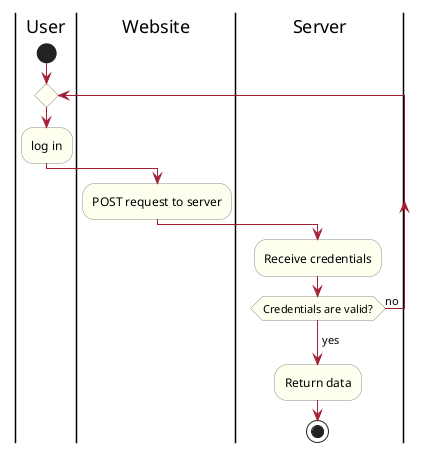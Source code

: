 @startuml
skinparam activity {
  ArrowColor #A31F34  
  Bordercolor #8a8b8c
  BackgroundColor #fffff0
  ConditionalColor #fffff0
}

|User|
start
repeat
:log in;
|Website|
:POST request to server;
|Server|
:Receive credentials;
repeat while (Credentials are valid?) is (no)
  ->yes;
  :Return data;
  stop

@enduml
